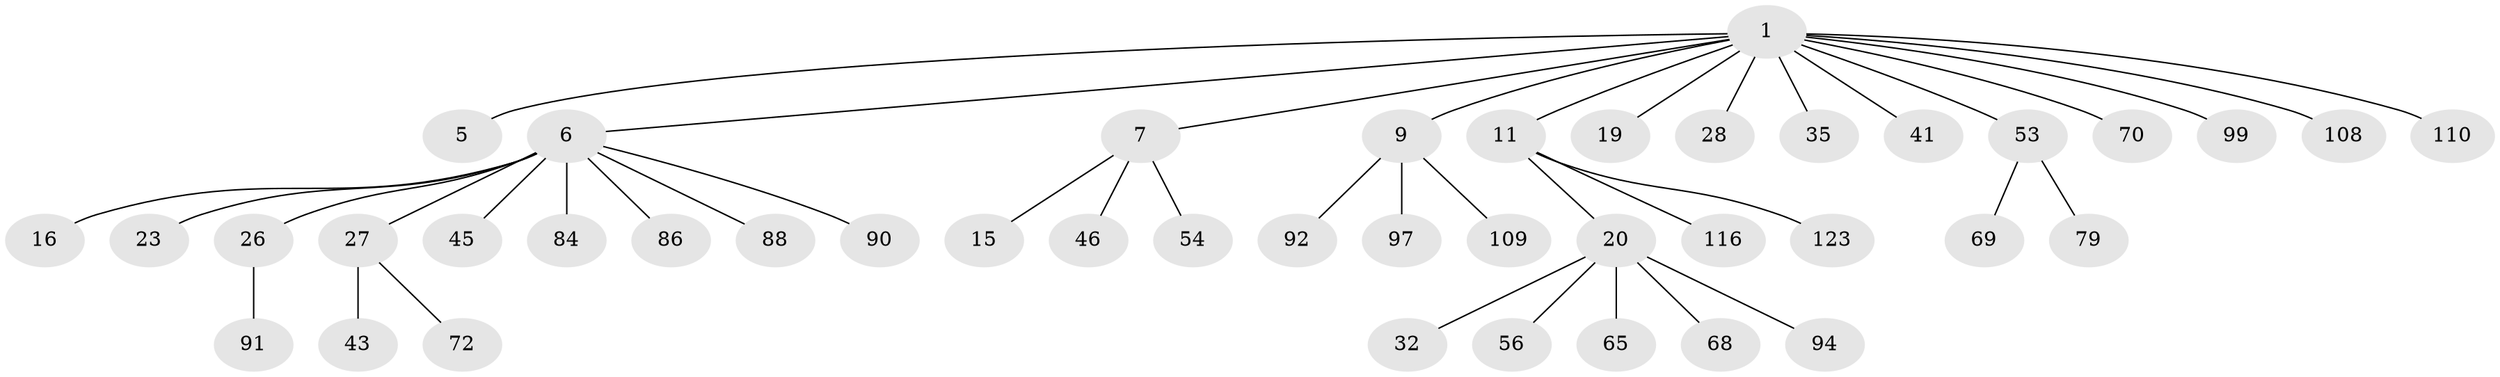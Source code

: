 // original degree distribution, {6: 0.013793103448275862, 7: 0.006896551724137931, 3: 0.1310344827586207, 5: 0.06206896551724138, 8: 0.006896551724137931, 4: 0.020689655172413793, 2: 0.25517241379310346, 1: 0.503448275862069}
// Generated by graph-tools (version 1.1) at 2025/19/03/04/25 18:19:20]
// undirected, 43 vertices, 42 edges
graph export_dot {
graph [start="1"]
  node [color=gray90,style=filled];
  1 [super="+2+4+3+12+24"];
  5 [super="+96+60"];
  6 [super="+13+21+8+10"];
  7 [super="+83+37+71"];
  9 [super="+98+44+25+132"];
  11 [super="+14+131+36+67"];
  15 [super="+18"];
  16 [super="+93"];
  19 [super="+55"];
  20 [super="+22+76"];
  23;
  26 [super="+77"];
  27 [super="+106+33+85+39+52"];
  28 [super="+31+49"];
  32;
  35 [super="+136"];
  41;
  43;
  45;
  46 [super="+58"];
  53 [super="+59"];
  54 [super="+124"];
  56 [super="+111+87"];
  65 [super="+129"];
  68 [super="+145"];
  69 [super="+117"];
  70;
  72 [super="+113"];
  79;
  84;
  86;
  88;
  90;
  91 [super="+102+143+107"];
  92 [super="+139"];
  94;
  97;
  99 [super="+103+115+127+112"];
  108;
  109;
  110;
  116;
  123;
  1 -- 28;
  1 -- 5;
  1 -- 6;
  1 -- 41;
  1 -- 11;
  1 -- 108;
  1 -- 110;
  1 -- 19;
  1 -- 53;
  1 -- 70;
  1 -- 9;
  1 -- 35;
  1 -- 7;
  1 -- 99;
  6 -- 16;
  6 -- 23;
  6 -- 26;
  6 -- 27;
  6 -- 84;
  6 -- 86;
  6 -- 88;
  6 -- 90;
  6 -- 45;
  7 -- 15;
  7 -- 46;
  7 -- 54;
  9 -- 109;
  9 -- 92;
  9 -- 97;
  11 -- 123;
  11 -- 116;
  11 -- 20;
  20 -- 32;
  20 -- 65;
  20 -- 68;
  20 -- 56;
  20 -- 94;
  26 -- 91;
  27 -- 43;
  27 -- 72;
  53 -- 69;
  53 -- 79;
}
